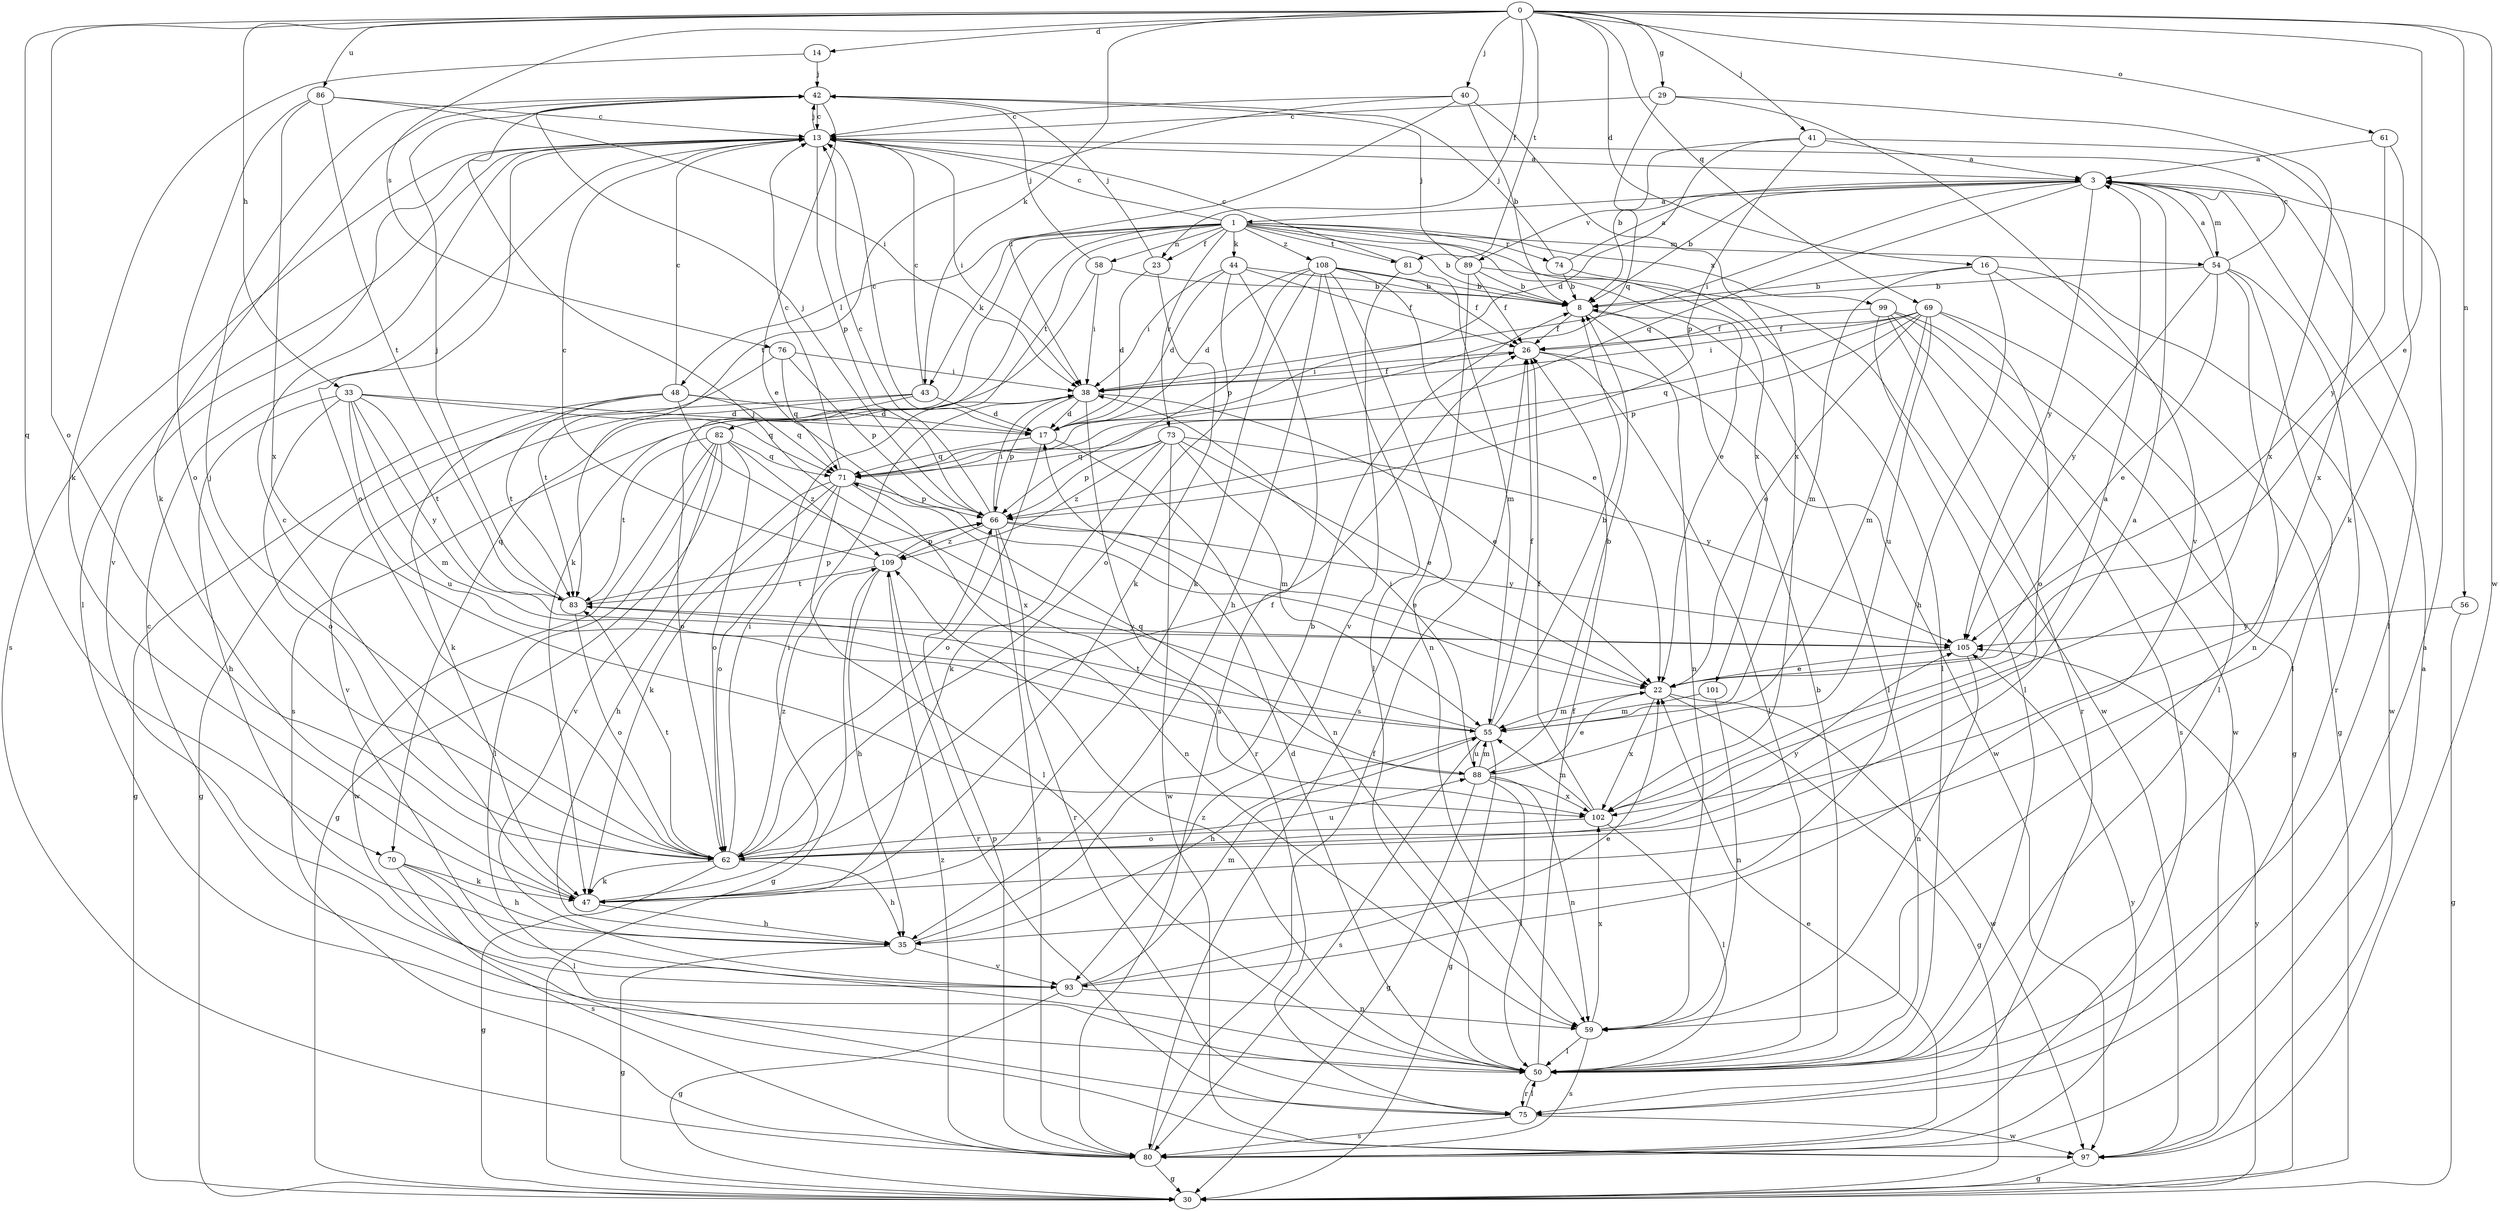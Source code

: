 strict digraph  {
0;
1;
3;
8;
13;
14;
16;
17;
22;
23;
26;
29;
30;
33;
35;
38;
40;
41;
42;
43;
44;
47;
48;
50;
54;
55;
56;
58;
59;
61;
62;
66;
69;
70;
71;
73;
74;
75;
76;
80;
81;
82;
83;
86;
88;
89;
93;
97;
99;
101;
102;
105;
108;
109;
0 -> 14  [label=d];
0 -> 16  [label=d];
0 -> 22  [label=e];
0 -> 23  [label=f];
0 -> 29  [label=g];
0 -> 33  [label=h];
0 -> 40  [label=j];
0 -> 41  [label=j];
0 -> 43  [label=k];
0 -> 56  [label=n];
0 -> 61  [label=o];
0 -> 62  [label=o];
0 -> 69  [label=q];
0 -> 70  [label=q];
0 -> 76  [label=s];
0 -> 81  [label=t];
0 -> 86  [label=u];
0 -> 97  [label=w];
1 -> 8  [label=b];
1 -> 13  [label=c];
1 -> 22  [label=e];
1 -> 23  [label=f];
1 -> 43  [label=k];
1 -> 44  [label=k];
1 -> 47  [label=k];
1 -> 48  [label=l];
1 -> 54  [label=m];
1 -> 58  [label=n];
1 -> 70  [label=q];
1 -> 73  [label=r];
1 -> 74  [label=r];
1 -> 81  [label=t];
1 -> 82  [label=t];
1 -> 99  [label=x];
1 -> 101  [label=x];
1 -> 108  [label=z];
3 -> 1  [label=a];
3 -> 8  [label=b];
3 -> 38  [label=i];
3 -> 50  [label=l];
3 -> 54  [label=m];
3 -> 71  [label=q];
3 -> 89  [label=v];
3 -> 105  [label=y];
8 -> 26  [label=f];
8 -> 50  [label=l];
8 -> 59  [label=n];
13 -> 3  [label=a];
13 -> 38  [label=i];
13 -> 42  [label=j];
13 -> 50  [label=l];
13 -> 62  [label=o];
13 -> 66  [label=p];
13 -> 80  [label=s];
13 -> 93  [label=v];
14 -> 42  [label=j];
14 -> 47  [label=k];
16 -> 8  [label=b];
16 -> 30  [label=g];
16 -> 35  [label=h];
16 -> 55  [label=m];
16 -> 97  [label=w];
17 -> 13  [label=c];
17 -> 59  [label=n];
17 -> 62  [label=o];
17 -> 71  [label=q];
22 -> 30  [label=g];
22 -> 55  [label=m];
22 -> 97  [label=w];
22 -> 102  [label=x];
23 -> 17  [label=d];
23 -> 42  [label=j];
23 -> 47  [label=k];
26 -> 38  [label=i];
26 -> 50  [label=l];
26 -> 97  [label=w];
29 -> 13  [label=c];
29 -> 71  [label=q];
29 -> 93  [label=v];
29 -> 102  [label=x];
30 -> 105  [label=y];
33 -> 17  [label=d];
33 -> 35  [label=h];
33 -> 55  [label=m];
33 -> 62  [label=o];
33 -> 71  [label=q];
33 -> 83  [label=t];
33 -> 88  [label=u];
33 -> 105  [label=y];
35 -> 8  [label=b];
35 -> 30  [label=g];
35 -> 93  [label=v];
38 -> 17  [label=d];
38 -> 22  [label=e];
38 -> 26  [label=f];
38 -> 66  [label=p];
38 -> 75  [label=r];
40 -> 8  [label=b];
40 -> 13  [label=c];
40 -> 38  [label=i];
40 -> 83  [label=t];
40 -> 102  [label=x];
41 -> 3  [label=a];
41 -> 8  [label=b];
41 -> 17  [label=d];
41 -> 66  [label=p];
41 -> 102  [label=x];
42 -> 13  [label=c];
42 -> 22  [label=e];
42 -> 47  [label=k];
43 -> 13  [label=c];
43 -> 17  [label=d];
43 -> 30  [label=g];
43 -> 62  [label=o];
43 -> 93  [label=v];
44 -> 8  [label=b];
44 -> 17  [label=d];
44 -> 26  [label=f];
44 -> 38  [label=i];
44 -> 62  [label=o];
44 -> 80  [label=s];
47 -> 13  [label=c];
47 -> 35  [label=h];
47 -> 38  [label=i];
48 -> 13  [label=c];
48 -> 17  [label=d];
48 -> 30  [label=g];
48 -> 47  [label=k];
48 -> 71  [label=q];
48 -> 83  [label=t];
48 -> 102  [label=x];
50 -> 8  [label=b];
50 -> 17  [label=d];
50 -> 26  [label=f];
50 -> 75  [label=r];
50 -> 109  [label=z];
54 -> 3  [label=a];
54 -> 8  [label=b];
54 -> 13  [label=c];
54 -> 22  [label=e];
54 -> 50  [label=l];
54 -> 59  [label=n];
54 -> 75  [label=r];
54 -> 105  [label=y];
55 -> 8  [label=b];
55 -> 26  [label=f];
55 -> 30  [label=g];
55 -> 35  [label=h];
55 -> 42  [label=j];
55 -> 80  [label=s];
55 -> 83  [label=t];
55 -> 88  [label=u];
56 -> 30  [label=g];
56 -> 105  [label=y];
58 -> 8  [label=b];
58 -> 38  [label=i];
58 -> 42  [label=j];
58 -> 80  [label=s];
59 -> 50  [label=l];
59 -> 80  [label=s];
59 -> 102  [label=x];
61 -> 3  [label=a];
61 -> 47  [label=k];
61 -> 105  [label=y];
62 -> 3  [label=a];
62 -> 26  [label=f];
62 -> 30  [label=g];
62 -> 35  [label=h];
62 -> 38  [label=i];
62 -> 42  [label=j];
62 -> 47  [label=k];
62 -> 83  [label=t];
62 -> 88  [label=u];
62 -> 105  [label=y];
62 -> 109  [label=z];
66 -> 13  [label=c];
66 -> 22  [label=e];
66 -> 38  [label=i];
66 -> 42  [label=j];
66 -> 75  [label=r];
66 -> 80  [label=s];
66 -> 105  [label=y];
66 -> 109  [label=z];
69 -> 22  [label=e];
69 -> 26  [label=f];
69 -> 38  [label=i];
69 -> 50  [label=l];
69 -> 55  [label=m];
69 -> 62  [label=o];
69 -> 66  [label=p];
69 -> 71  [label=q];
69 -> 88  [label=u];
70 -> 35  [label=h];
70 -> 47  [label=k];
70 -> 50  [label=l];
70 -> 80  [label=s];
71 -> 13  [label=c];
71 -> 35  [label=h];
71 -> 47  [label=k];
71 -> 50  [label=l];
71 -> 59  [label=n];
71 -> 62  [label=o];
71 -> 66  [label=p];
73 -> 22  [label=e];
73 -> 47  [label=k];
73 -> 55  [label=m];
73 -> 66  [label=p];
73 -> 71  [label=q];
73 -> 97  [label=w];
73 -> 105  [label=y];
73 -> 109  [label=z];
74 -> 3  [label=a];
74 -> 8  [label=b];
74 -> 42  [label=j];
74 -> 50  [label=l];
75 -> 3  [label=a];
75 -> 13  [label=c];
75 -> 50  [label=l];
75 -> 80  [label=s];
75 -> 97  [label=w];
76 -> 38  [label=i];
76 -> 66  [label=p];
76 -> 71  [label=q];
76 -> 83  [label=t];
80 -> 3  [label=a];
80 -> 22  [label=e];
80 -> 26  [label=f];
80 -> 30  [label=g];
80 -> 66  [label=p];
80 -> 105  [label=y];
80 -> 109  [label=z];
81 -> 13  [label=c];
81 -> 55  [label=m];
81 -> 93  [label=v];
82 -> 30  [label=g];
82 -> 50  [label=l];
82 -> 62  [label=o];
82 -> 71  [label=q];
82 -> 83  [label=t];
82 -> 93  [label=v];
82 -> 97  [label=w];
82 -> 109  [label=z];
83 -> 42  [label=j];
83 -> 62  [label=o];
83 -> 66  [label=p];
83 -> 105  [label=y];
86 -> 13  [label=c];
86 -> 38  [label=i];
86 -> 62  [label=o];
86 -> 83  [label=t];
86 -> 102  [label=x];
88 -> 8  [label=b];
88 -> 22  [label=e];
88 -> 30  [label=g];
88 -> 38  [label=i];
88 -> 50  [label=l];
88 -> 55  [label=m];
88 -> 59  [label=n];
88 -> 71  [label=q];
88 -> 102  [label=x];
89 -> 8  [label=b];
89 -> 26  [label=f];
89 -> 42  [label=j];
89 -> 80  [label=s];
89 -> 97  [label=w];
93 -> 22  [label=e];
93 -> 30  [label=g];
93 -> 55  [label=m];
93 -> 59  [label=n];
97 -> 30  [label=g];
99 -> 26  [label=f];
99 -> 30  [label=g];
99 -> 50  [label=l];
99 -> 75  [label=r];
99 -> 80  [label=s];
99 -> 97  [label=w];
101 -> 55  [label=m];
101 -> 59  [label=n];
102 -> 3  [label=a];
102 -> 26  [label=f];
102 -> 50  [label=l];
102 -> 55  [label=m];
102 -> 62  [label=o];
105 -> 22  [label=e];
105 -> 59  [label=n];
108 -> 8  [label=b];
108 -> 17  [label=d];
108 -> 22  [label=e];
108 -> 26  [label=f];
108 -> 35  [label=h];
108 -> 47  [label=k];
108 -> 50  [label=l];
108 -> 59  [label=n];
108 -> 66  [label=p];
109 -> 13  [label=c];
109 -> 30  [label=g];
109 -> 35  [label=h];
109 -> 66  [label=p];
109 -> 75  [label=r];
109 -> 83  [label=t];
}
